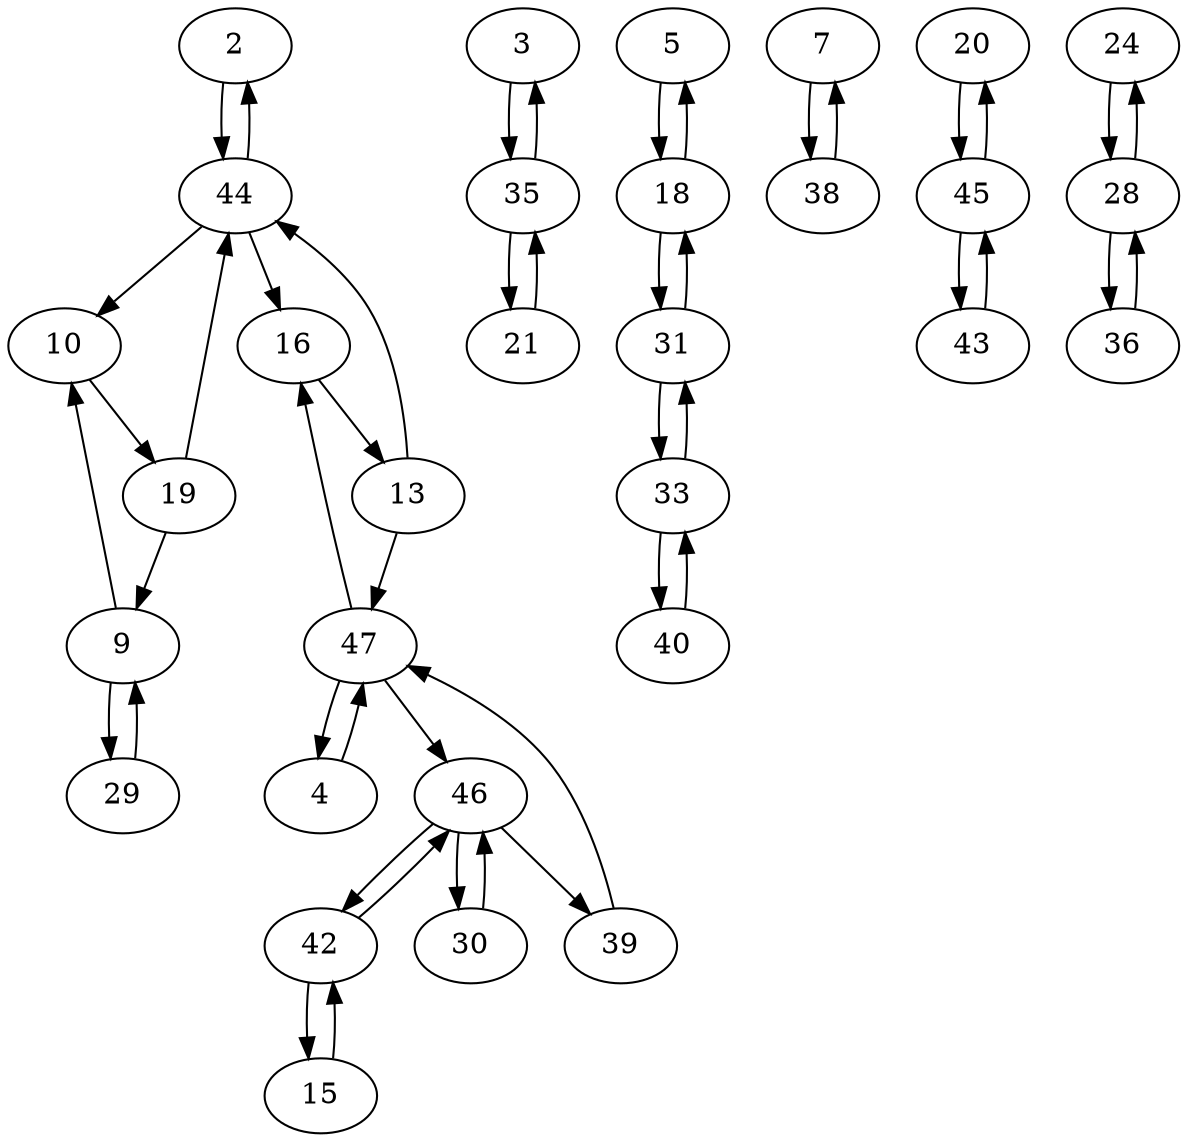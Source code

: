 digraph G {
  2 -> 44;
  3 -> 35;
  4 -> 47;
  5 -> 18;
  7 -> 38;
  9 -> 10;
  9 -> 29;
  10 -> 19;
  13 -> 44;
  13 -> 47;
  15 -> 42;
  16 -> 13;
  18 -> 5;
  18 -> 31;
  19 -> 9;
  19 -> 44;
  20 -> 45;
  21 -> 35;
  24 -> 28;
  28 -> 24;
  28 -> 36;
  29 -> 9;
  30 -> 46;
  31 -> 18;
  31 -> 33;
  33 -> 31;
  33 -> 40;
  35 -> 3;
  35 -> 21;
  36 -> 28;
  38 -> 7;
  39 -> 47;
  40 -> 33;
  42 -> 15;
  42 -> 46;
  43 -> 45;
  44 -> 2;
  44 -> 10;
  44 -> 16;
  45 -> 20;
  45 -> 43;
  46 -> 30;
  46 -> 39;
  46 -> 42;
  47 -> 4;
  47 -> 16;
  47 -> 46;
}